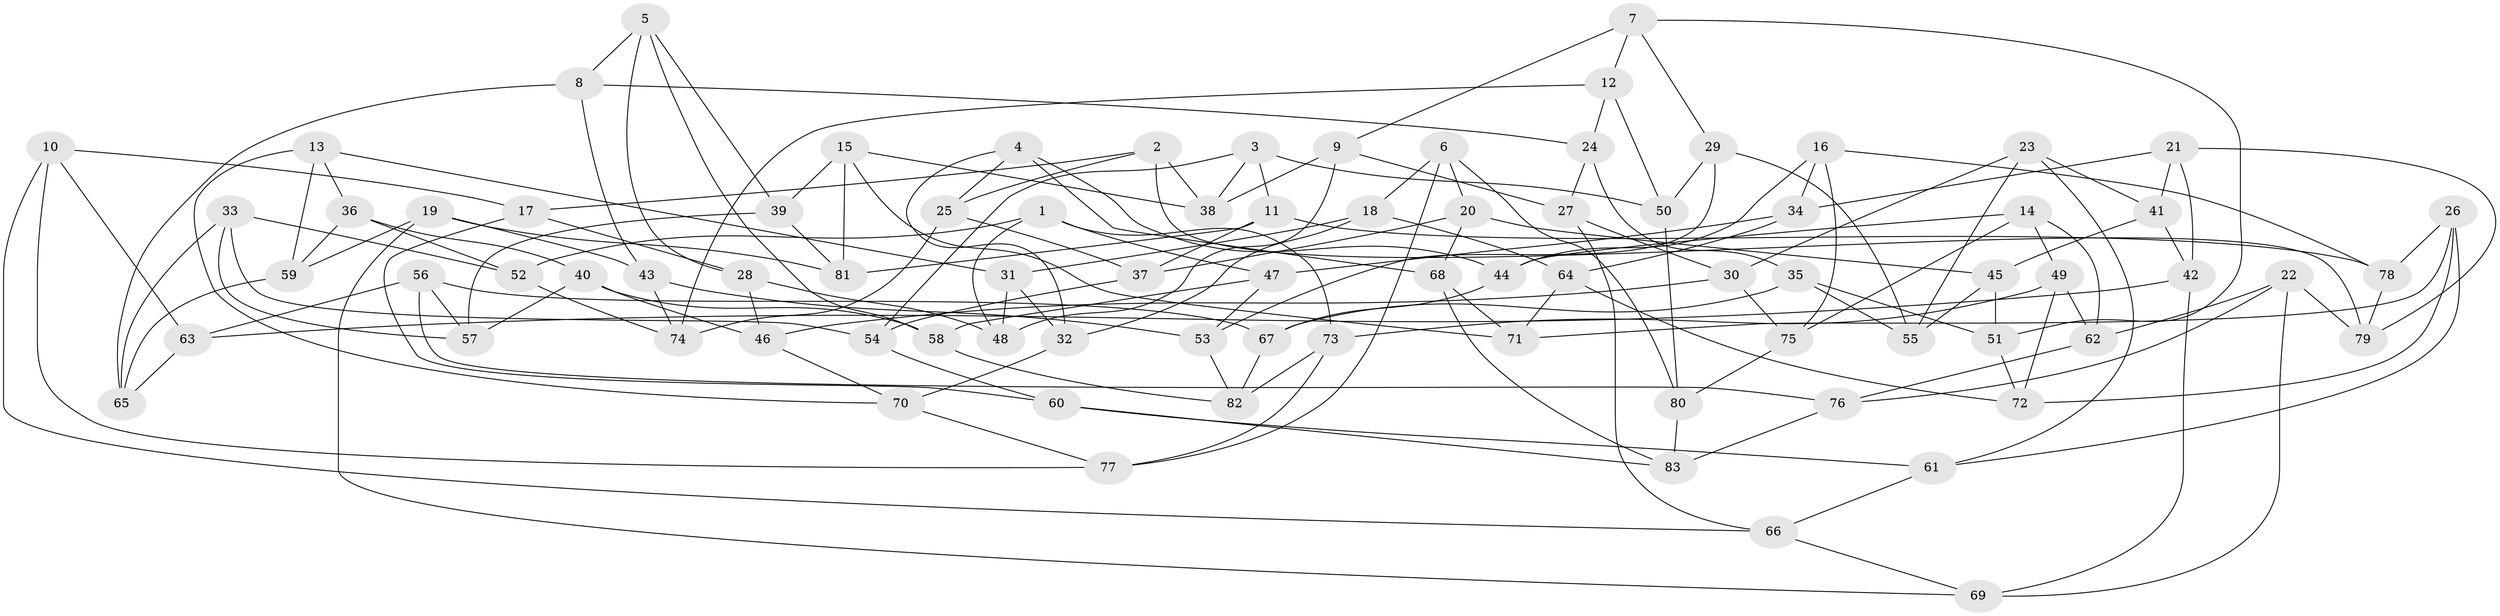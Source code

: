 // coarse degree distribution, {4: 0.6551724137931034, 6: 0.1724137931034483, 8: 0.05172413793103448, 10: 0.017241379310344827, 5: 0.05172413793103448, 3: 0.034482758620689655, 9: 0.017241379310344827}
// Generated by graph-tools (version 1.1) at 2025/20/03/04/25 18:20:58]
// undirected, 83 vertices, 166 edges
graph export_dot {
graph [start="1"]
  node [color=gray90,style=filled];
  1;
  2;
  3;
  4;
  5;
  6;
  7;
  8;
  9;
  10;
  11;
  12;
  13;
  14;
  15;
  16;
  17;
  18;
  19;
  20;
  21;
  22;
  23;
  24;
  25;
  26;
  27;
  28;
  29;
  30;
  31;
  32;
  33;
  34;
  35;
  36;
  37;
  38;
  39;
  40;
  41;
  42;
  43;
  44;
  45;
  46;
  47;
  48;
  49;
  50;
  51;
  52;
  53;
  54;
  55;
  56;
  57;
  58;
  59;
  60;
  61;
  62;
  63;
  64;
  65;
  66;
  67;
  68;
  69;
  70;
  71;
  72;
  73;
  74;
  75;
  76;
  77;
  78;
  79;
  80;
  81;
  82;
  83;
  1 -- 73;
  1 -- 48;
  1 -- 52;
  1 -- 47;
  2 -- 38;
  2 -- 79;
  2 -- 25;
  2 -- 17;
  3 -- 50;
  3 -- 38;
  3 -- 54;
  3 -- 11;
  4 -- 32;
  4 -- 44;
  4 -- 68;
  4 -- 25;
  5 -- 39;
  5 -- 58;
  5 -- 28;
  5 -- 8;
  6 -- 20;
  6 -- 77;
  6 -- 18;
  6 -- 80;
  7 -- 12;
  7 -- 51;
  7 -- 29;
  7 -- 9;
  8 -- 43;
  8 -- 65;
  8 -- 24;
  9 -- 38;
  9 -- 27;
  9 -- 48;
  10 -- 66;
  10 -- 17;
  10 -- 77;
  10 -- 63;
  11 -- 37;
  11 -- 81;
  11 -- 78;
  12 -- 74;
  12 -- 24;
  12 -- 50;
  13 -- 31;
  13 -- 70;
  13 -- 59;
  13 -- 36;
  14 -- 62;
  14 -- 75;
  14 -- 49;
  14 -- 44;
  15 -- 71;
  15 -- 38;
  15 -- 39;
  15 -- 81;
  16 -- 44;
  16 -- 78;
  16 -- 34;
  16 -- 75;
  17 -- 28;
  17 -- 60;
  18 -- 31;
  18 -- 64;
  18 -- 32;
  19 -- 43;
  19 -- 81;
  19 -- 59;
  19 -- 69;
  20 -- 68;
  20 -- 45;
  20 -- 37;
  21 -- 42;
  21 -- 41;
  21 -- 79;
  21 -- 34;
  22 -- 69;
  22 -- 79;
  22 -- 76;
  22 -- 62;
  23 -- 61;
  23 -- 41;
  23 -- 30;
  23 -- 55;
  24 -- 27;
  24 -- 35;
  25 -- 74;
  25 -- 37;
  26 -- 61;
  26 -- 72;
  26 -- 71;
  26 -- 78;
  27 -- 30;
  27 -- 66;
  28 -- 48;
  28 -- 46;
  29 -- 53;
  29 -- 50;
  29 -- 55;
  30 -- 46;
  30 -- 75;
  31 -- 32;
  31 -- 48;
  32 -- 70;
  33 -- 65;
  33 -- 54;
  33 -- 57;
  33 -- 52;
  34 -- 47;
  34 -- 64;
  35 -- 67;
  35 -- 51;
  35 -- 55;
  36 -- 40;
  36 -- 52;
  36 -- 59;
  37 -- 54;
  39 -- 81;
  39 -- 57;
  40 -- 58;
  40 -- 46;
  40 -- 57;
  41 -- 42;
  41 -- 45;
  42 -- 69;
  42 -- 63;
  43 -- 74;
  43 -- 53;
  44 -- 67;
  45 -- 55;
  45 -- 51;
  46 -- 70;
  47 -- 53;
  47 -- 58;
  49 -- 73;
  49 -- 72;
  49 -- 62;
  50 -- 80;
  51 -- 72;
  52 -- 74;
  53 -- 82;
  54 -- 60;
  56 -- 67;
  56 -- 76;
  56 -- 57;
  56 -- 63;
  58 -- 82;
  59 -- 65;
  60 -- 61;
  60 -- 83;
  61 -- 66;
  62 -- 76;
  63 -- 65;
  64 -- 71;
  64 -- 72;
  66 -- 69;
  67 -- 82;
  68 -- 83;
  68 -- 71;
  70 -- 77;
  73 -- 82;
  73 -- 77;
  75 -- 80;
  76 -- 83;
  78 -- 79;
  80 -- 83;
}
